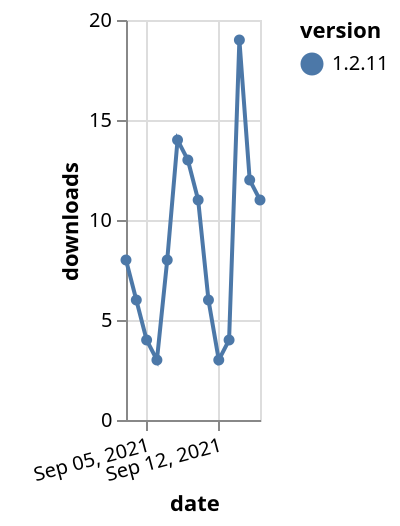 {"$schema": "https://vega.github.io/schema/vega-lite/v5.json", "description": "A simple bar chart with embedded data.", "data": {"values": [{"date": "2021-09-03", "total": 17172, "delta": 8, "version": "1.2.11"}, {"date": "2021-09-04", "total": 17178, "delta": 6, "version": "1.2.11"}, {"date": "2021-09-05", "total": 17182, "delta": 4, "version": "1.2.11"}, {"date": "2021-09-06", "total": 17185, "delta": 3, "version": "1.2.11"}, {"date": "2021-09-07", "total": 17193, "delta": 8, "version": "1.2.11"}, {"date": "2021-09-08", "total": 17207, "delta": 14, "version": "1.2.11"}, {"date": "2021-09-09", "total": 17220, "delta": 13, "version": "1.2.11"}, {"date": "2021-09-10", "total": 17231, "delta": 11, "version": "1.2.11"}, {"date": "2021-09-11", "total": 17237, "delta": 6, "version": "1.2.11"}, {"date": "2021-09-12", "total": 17240, "delta": 3, "version": "1.2.11"}, {"date": "2021-09-13", "total": 17244, "delta": 4, "version": "1.2.11"}, {"date": "2021-09-14", "total": 17263, "delta": 19, "version": "1.2.11"}, {"date": "2021-09-15", "total": 17275, "delta": 12, "version": "1.2.11"}, {"date": "2021-09-16", "total": 17286, "delta": 11, "version": "1.2.11"}]}, "width": "container", "mark": {"type": "line", "point": {"filled": true}}, "encoding": {"x": {"field": "date", "type": "temporal", "timeUnit": "yearmonthdate", "title": "date", "axis": {"labelAngle": -15}}, "y": {"field": "delta", "type": "quantitative", "title": "downloads"}, "color": {"field": "version", "type": "nominal"}, "tooltip": {"field": "delta"}}}